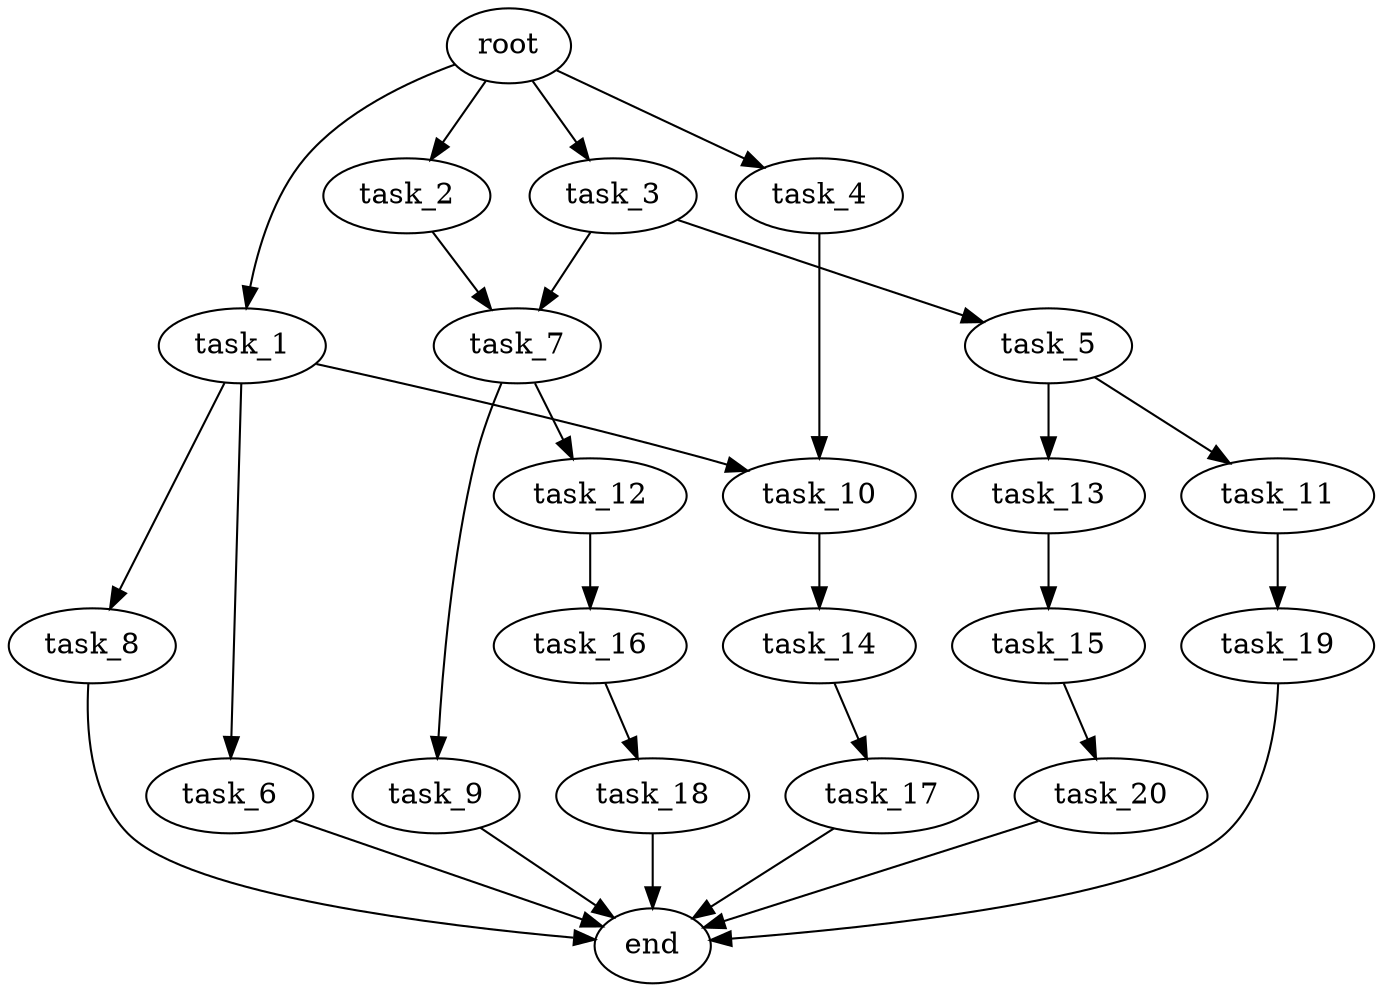 digraph G {
  root [size="0.000000e+00"];
  task_1 [size="7.277996e+10"];
  task_2 [size="6.620563e+10"];
  task_3 [size="9.404433e+10"];
  task_4 [size="7.007269e+10"];
  task_5 [size="8.015673e+09"];
  task_6 [size="1.669938e+10"];
  task_7 [size="1.030990e+10"];
  task_8 [size="6.388602e+09"];
  task_9 [size="8.787031e+10"];
  task_10 [size="5.484789e+10"];
  task_11 [size="2.646228e+09"];
  task_12 [size="3.970728e+10"];
  task_13 [size="7.650199e+10"];
  task_14 [size="8.334288e+09"];
  task_15 [size="2.625260e+10"];
  task_16 [size="1.553588e+10"];
  task_17 [size="6.548672e+10"];
  task_18 [size="8.854828e+10"];
  task_19 [size="3.094397e+10"];
  task_20 [size="2.474718e+10"];
  end [size="0.000000e+00"];

  root -> task_1 [size="1.000000e-12"];
  root -> task_2 [size="1.000000e-12"];
  root -> task_3 [size="1.000000e-12"];
  root -> task_4 [size="1.000000e-12"];
  task_1 -> task_6 [size="1.669938e+08"];
  task_1 -> task_8 [size="6.388602e+07"];
  task_1 -> task_10 [size="2.742395e+08"];
  task_2 -> task_7 [size="5.154951e+07"];
  task_3 -> task_5 [size="8.015673e+07"];
  task_3 -> task_7 [size="5.154951e+07"];
  task_4 -> task_10 [size="2.742395e+08"];
  task_5 -> task_11 [size="2.646228e+07"];
  task_5 -> task_13 [size="7.650199e+08"];
  task_6 -> end [size="1.000000e-12"];
  task_7 -> task_9 [size="8.787031e+08"];
  task_7 -> task_12 [size="3.970728e+08"];
  task_8 -> end [size="1.000000e-12"];
  task_9 -> end [size="1.000000e-12"];
  task_10 -> task_14 [size="8.334288e+07"];
  task_11 -> task_19 [size="3.094397e+08"];
  task_12 -> task_16 [size="1.553588e+08"];
  task_13 -> task_15 [size="2.625260e+08"];
  task_14 -> task_17 [size="6.548672e+08"];
  task_15 -> task_20 [size="2.474718e+08"];
  task_16 -> task_18 [size="8.854828e+08"];
  task_17 -> end [size="1.000000e-12"];
  task_18 -> end [size="1.000000e-12"];
  task_19 -> end [size="1.000000e-12"];
  task_20 -> end [size="1.000000e-12"];
}

